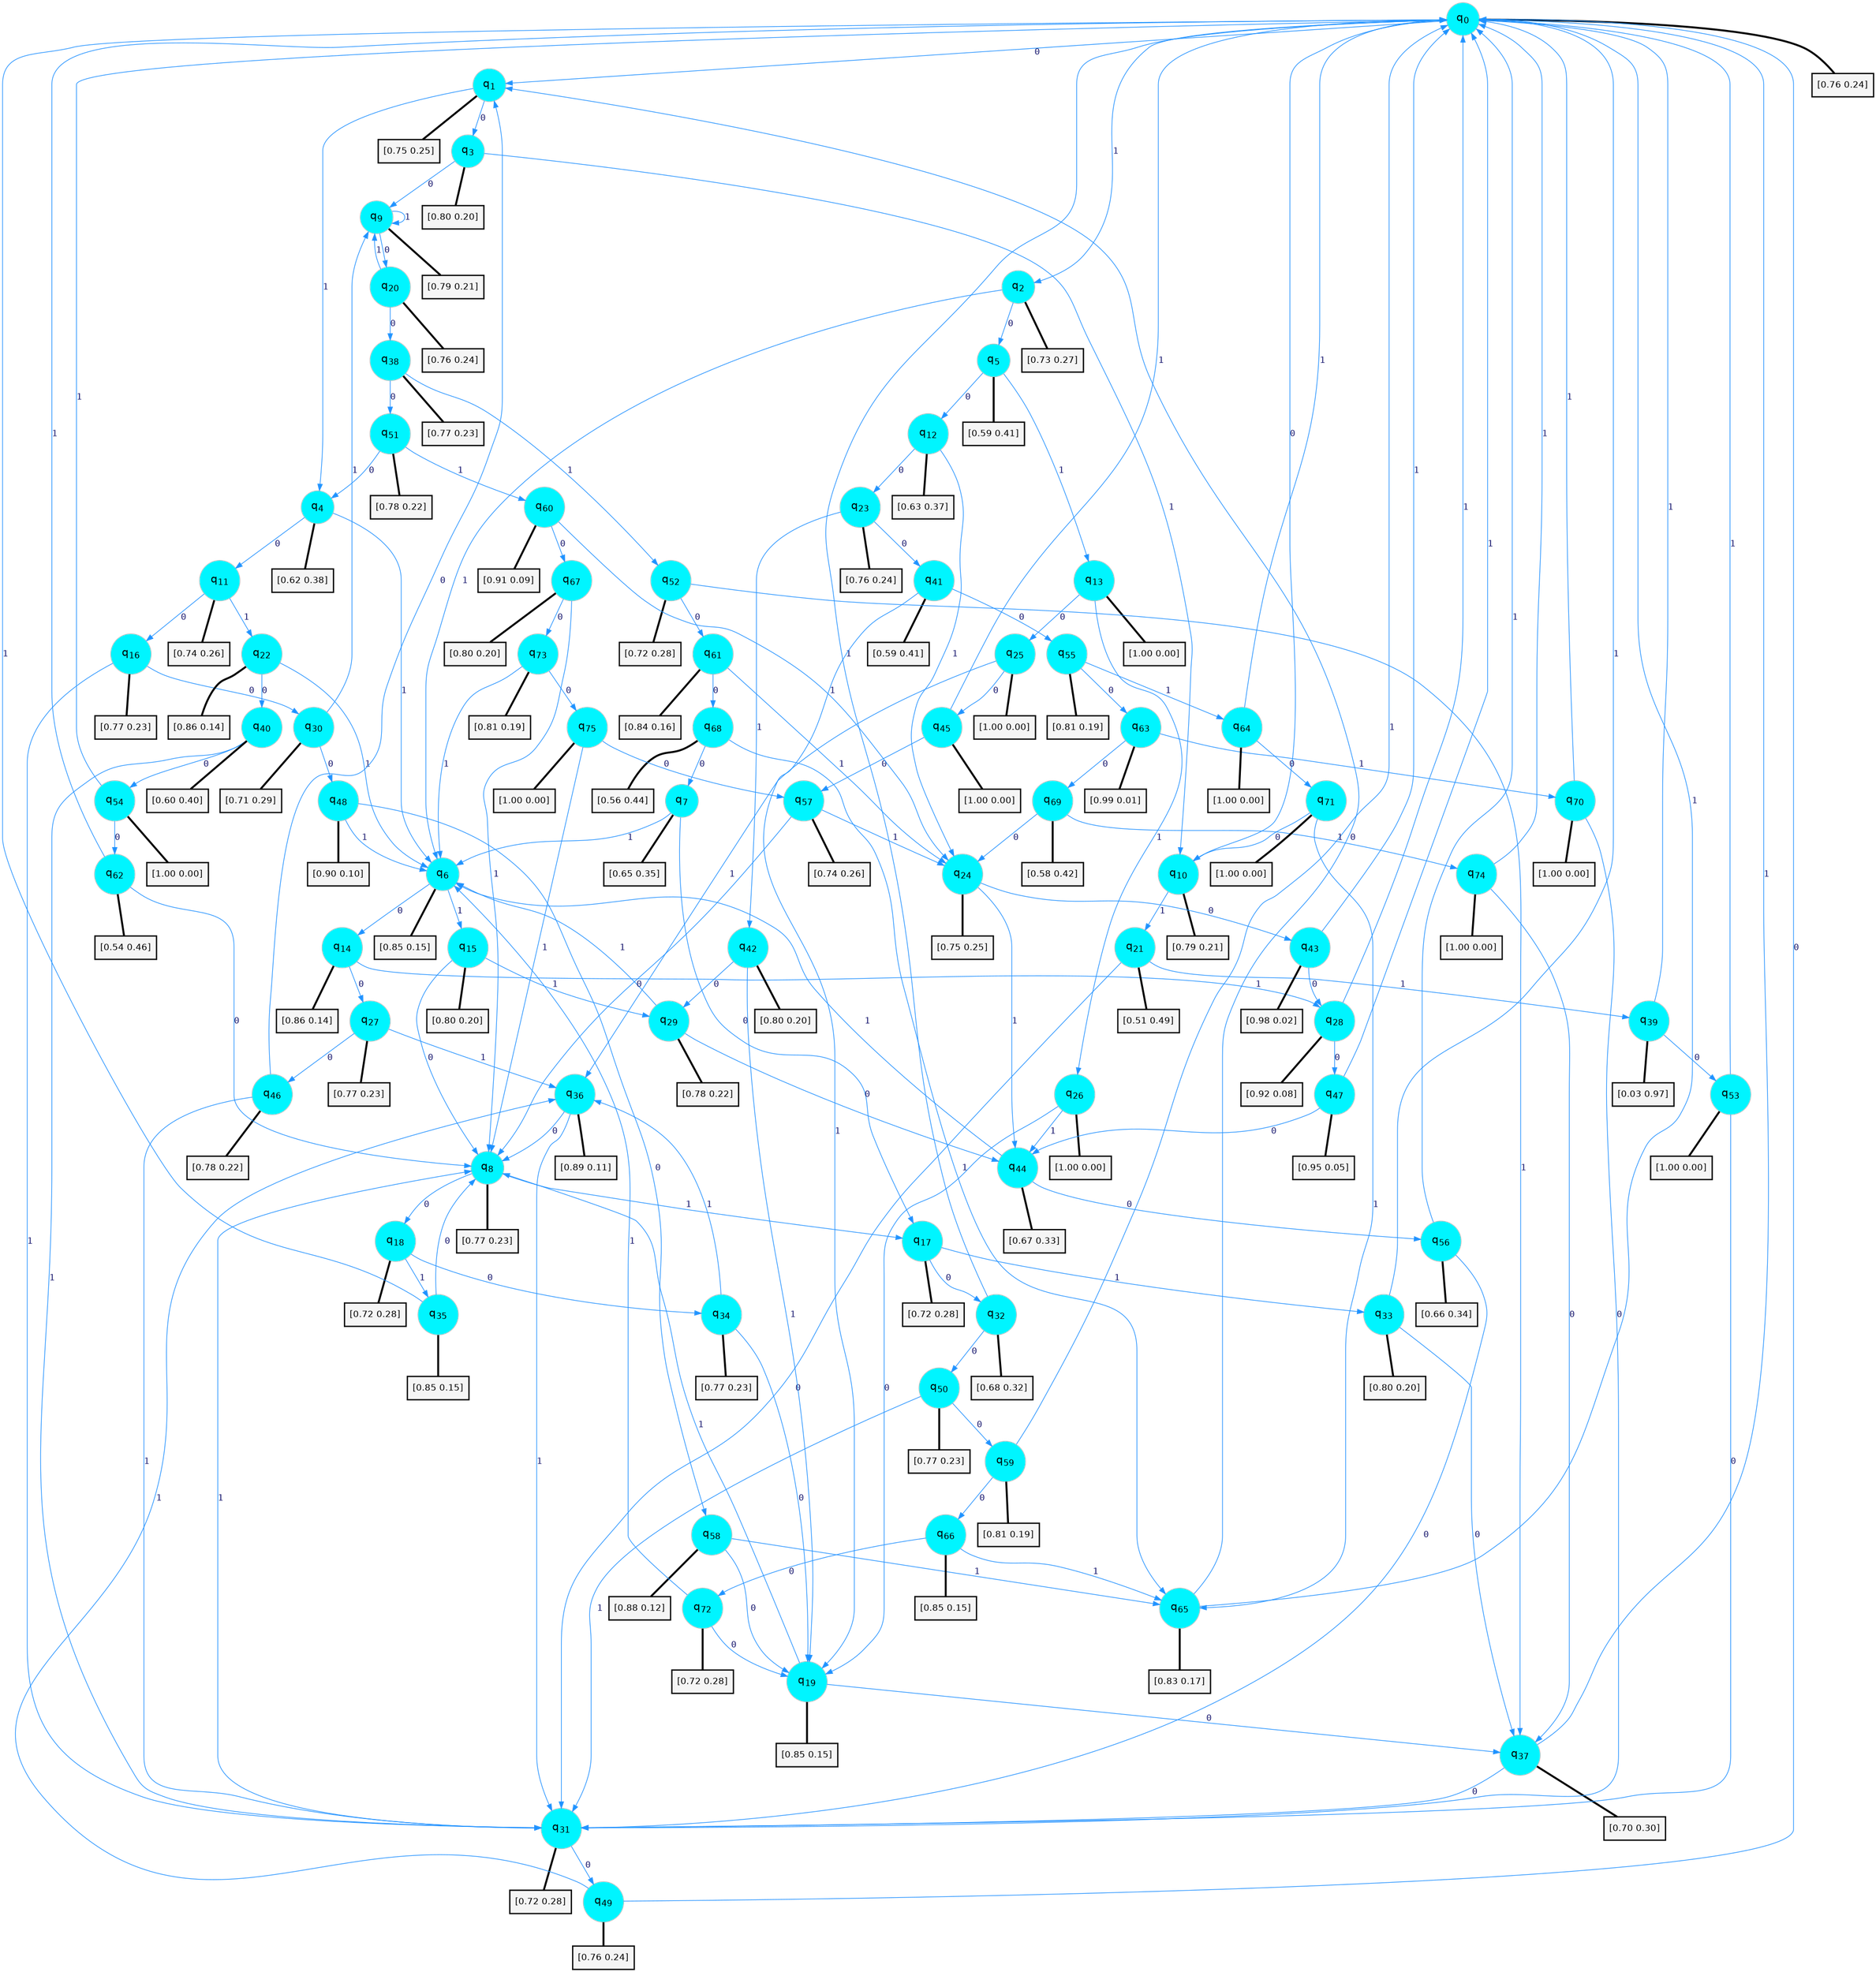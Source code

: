 digraph G {
graph [
bgcolor=transparent, dpi=300, rankdir=TD, size="40,25"];
node [
color=gray, fillcolor=turquoise1, fontcolor=black, fontname=Helvetica, fontsize=16, fontweight=bold, shape=circle, style=filled];
edge [
arrowsize=1, color=dodgerblue1, fontcolor=midnightblue, fontname=courier, fontweight=bold, penwidth=1, style=solid, weight=20];
0[label=<q<SUB>0</SUB>>];
1[label=<q<SUB>1</SUB>>];
2[label=<q<SUB>2</SUB>>];
3[label=<q<SUB>3</SUB>>];
4[label=<q<SUB>4</SUB>>];
5[label=<q<SUB>5</SUB>>];
6[label=<q<SUB>6</SUB>>];
7[label=<q<SUB>7</SUB>>];
8[label=<q<SUB>8</SUB>>];
9[label=<q<SUB>9</SUB>>];
10[label=<q<SUB>10</SUB>>];
11[label=<q<SUB>11</SUB>>];
12[label=<q<SUB>12</SUB>>];
13[label=<q<SUB>13</SUB>>];
14[label=<q<SUB>14</SUB>>];
15[label=<q<SUB>15</SUB>>];
16[label=<q<SUB>16</SUB>>];
17[label=<q<SUB>17</SUB>>];
18[label=<q<SUB>18</SUB>>];
19[label=<q<SUB>19</SUB>>];
20[label=<q<SUB>20</SUB>>];
21[label=<q<SUB>21</SUB>>];
22[label=<q<SUB>22</SUB>>];
23[label=<q<SUB>23</SUB>>];
24[label=<q<SUB>24</SUB>>];
25[label=<q<SUB>25</SUB>>];
26[label=<q<SUB>26</SUB>>];
27[label=<q<SUB>27</SUB>>];
28[label=<q<SUB>28</SUB>>];
29[label=<q<SUB>29</SUB>>];
30[label=<q<SUB>30</SUB>>];
31[label=<q<SUB>31</SUB>>];
32[label=<q<SUB>32</SUB>>];
33[label=<q<SUB>33</SUB>>];
34[label=<q<SUB>34</SUB>>];
35[label=<q<SUB>35</SUB>>];
36[label=<q<SUB>36</SUB>>];
37[label=<q<SUB>37</SUB>>];
38[label=<q<SUB>38</SUB>>];
39[label=<q<SUB>39</SUB>>];
40[label=<q<SUB>40</SUB>>];
41[label=<q<SUB>41</SUB>>];
42[label=<q<SUB>42</SUB>>];
43[label=<q<SUB>43</SUB>>];
44[label=<q<SUB>44</SUB>>];
45[label=<q<SUB>45</SUB>>];
46[label=<q<SUB>46</SUB>>];
47[label=<q<SUB>47</SUB>>];
48[label=<q<SUB>48</SUB>>];
49[label=<q<SUB>49</SUB>>];
50[label=<q<SUB>50</SUB>>];
51[label=<q<SUB>51</SUB>>];
52[label=<q<SUB>52</SUB>>];
53[label=<q<SUB>53</SUB>>];
54[label=<q<SUB>54</SUB>>];
55[label=<q<SUB>55</SUB>>];
56[label=<q<SUB>56</SUB>>];
57[label=<q<SUB>57</SUB>>];
58[label=<q<SUB>58</SUB>>];
59[label=<q<SUB>59</SUB>>];
60[label=<q<SUB>60</SUB>>];
61[label=<q<SUB>61</SUB>>];
62[label=<q<SUB>62</SUB>>];
63[label=<q<SUB>63</SUB>>];
64[label=<q<SUB>64</SUB>>];
65[label=<q<SUB>65</SUB>>];
66[label=<q<SUB>66</SUB>>];
67[label=<q<SUB>67</SUB>>];
68[label=<q<SUB>68</SUB>>];
69[label=<q<SUB>69</SUB>>];
70[label=<q<SUB>70</SUB>>];
71[label=<q<SUB>71</SUB>>];
72[label=<q<SUB>72</SUB>>];
73[label=<q<SUB>73</SUB>>];
74[label=<q<SUB>74</SUB>>];
75[label=<q<SUB>75</SUB>>];
76[label="[0.76 0.24]", shape=box,fontcolor=black, fontname=Helvetica, fontsize=14, penwidth=2, fillcolor=whitesmoke,color=black];
77[label="[0.75 0.25]", shape=box,fontcolor=black, fontname=Helvetica, fontsize=14, penwidth=2, fillcolor=whitesmoke,color=black];
78[label="[0.73 0.27]", shape=box,fontcolor=black, fontname=Helvetica, fontsize=14, penwidth=2, fillcolor=whitesmoke,color=black];
79[label="[0.80 0.20]", shape=box,fontcolor=black, fontname=Helvetica, fontsize=14, penwidth=2, fillcolor=whitesmoke,color=black];
80[label="[0.62 0.38]", shape=box,fontcolor=black, fontname=Helvetica, fontsize=14, penwidth=2, fillcolor=whitesmoke,color=black];
81[label="[0.59 0.41]", shape=box,fontcolor=black, fontname=Helvetica, fontsize=14, penwidth=2, fillcolor=whitesmoke,color=black];
82[label="[0.85 0.15]", shape=box,fontcolor=black, fontname=Helvetica, fontsize=14, penwidth=2, fillcolor=whitesmoke,color=black];
83[label="[0.65 0.35]", shape=box,fontcolor=black, fontname=Helvetica, fontsize=14, penwidth=2, fillcolor=whitesmoke,color=black];
84[label="[0.77 0.23]", shape=box,fontcolor=black, fontname=Helvetica, fontsize=14, penwidth=2, fillcolor=whitesmoke,color=black];
85[label="[0.79 0.21]", shape=box,fontcolor=black, fontname=Helvetica, fontsize=14, penwidth=2, fillcolor=whitesmoke,color=black];
86[label="[0.79 0.21]", shape=box,fontcolor=black, fontname=Helvetica, fontsize=14, penwidth=2, fillcolor=whitesmoke,color=black];
87[label="[0.74 0.26]", shape=box,fontcolor=black, fontname=Helvetica, fontsize=14, penwidth=2, fillcolor=whitesmoke,color=black];
88[label="[0.63 0.37]", shape=box,fontcolor=black, fontname=Helvetica, fontsize=14, penwidth=2, fillcolor=whitesmoke,color=black];
89[label="[1.00 0.00]", shape=box,fontcolor=black, fontname=Helvetica, fontsize=14, penwidth=2, fillcolor=whitesmoke,color=black];
90[label="[0.86 0.14]", shape=box,fontcolor=black, fontname=Helvetica, fontsize=14, penwidth=2, fillcolor=whitesmoke,color=black];
91[label="[0.80 0.20]", shape=box,fontcolor=black, fontname=Helvetica, fontsize=14, penwidth=2, fillcolor=whitesmoke,color=black];
92[label="[0.77 0.23]", shape=box,fontcolor=black, fontname=Helvetica, fontsize=14, penwidth=2, fillcolor=whitesmoke,color=black];
93[label="[0.72 0.28]", shape=box,fontcolor=black, fontname=Helvetica, fontsize=14, penwidth=2, fillcolor=whitesmoke,color=black];
94[label="[0.72 0.28]", shape=box,fontcolor=black, fontname=Helvetica, fontsize=14, penwidth=2, fillcolor=whitesmoke,color=black];
95[label="[0.85 0.15]", shape=box,fontcolor=black, fontname=Helvetica, fontsize=14, penwidth=2, fillcolor=whitesmoke,color=black];
96[label="[0.76 0.24]", shape=box,fontcolor=black, fontname=Helvetica, fontsize=14, penwidth=2, fillcolor=whitesmoke,color=black];
97[label="[0.51 0.49]", shape=box,fontcolor=black, fontname=Helvetica, fontsize=14, penwidth=2, fillcolor=whitesmoke,color=black];
98[label="[0.86 0.14]", shape=box,fontcolor=black, fontname=Helvetica, fontsize=14, penwidth=2, fillcolor=whitesmoke,color=black];
99[label="[0.76 0.24]", shape=box,fontcolor=black, fontname=Helvetica, fontsize=14, penwidth=2, fillcolor=whitesmoke,color=black];
100[label="[0.75 0.25]", shape=box,fontcolor=black, fontname=Helvetica, fontsize=14, penwidth=2, fillcolor=whitesmoke,color=black];
101[label="[1.00 0.00]", shape=box,fontcolor=black, fontname=Helvetica, fontsize=14, penwidth=2, fillcolor=whitesmoke,color=black];
102[label="[1.00 0.00]", shape=box,fontcolor=black, fontname=Helvetica, fontsize=14, penwidth=2, fillcolor=whitesmoke,color=black];
103[label="[0.77 0.23]", shape=box,fontcolor=black, fontname=Helvetica, fontsize=14, penwidth=2, fillcolor=whitesmoke,color=black];
104[label="[0.92 0.08]", shape=box,fontcolor=black, fontname=Helvetica, fontsize=14, penwidth=2, fillcolor=whitesmoke,color=black];
105[label="[0.78 0.22]", shape=box,fontcolor=black, fontname=Helvetica, fontsize=14, penwidth=2, fillcolor=whitesmoke,color=black];
106[label="[0.71 0.29]", shape=box,fontcolor=black, fontname=Helvetica, fontsize=14, penwidth=2, fillcolor=whitesmoke,color=black];
107[label="[0.72 0.28]", shape=box,fontcolor=black, fontname=Helvetica, fontsize=14, penwidth=2, fillcolor=whitesmoke,color=black];
108[label="[0.68 0.32]", shape=box,fontcolor=black, fontname=Helvetica, fontsize=14, penwidth=2, fillcolor=whitesmoke,color=black];
109[label="[0.80 0.20]", shape=box,fontcolor=black, fontname=Helvetica, fontsize=14, penwidth=2, fillcolor=whitesmoke,color=black];
110[label="[0.77 0.23]", shape=box,fontcolor=black, fontname=Helvetica, fontsize=14, penwidth=2, fillcolor=whitesmoke,color=black];
111[label="[0.85 0.15]", shape=box,fontcolor=black, fontname=Helvetica, fontsize=14, penwidth=2, fillcolor=whitesmoke,color=black];
112[label="[0.89 0.11]", shape=box,fontcolor=black, fontname=Helvetica, fontsize=14, penwidth=2, fillcolor=whitesmoke,color=black];
113[label="[0.70 0.30]", shape=box,fontcolor=black, fontname=Helvetica, fontsize=14, penwidth=2, fillcolor=whitesmoke,color=black];
114[label="[0.77 0.23]", shape=box,fontcolor=black, fontname=Helvetica, fontsize=14, penwidth=2, fillcolor=whitesmoke,color=black];
115[label="[0.03 0.97]", shape=box,fontcolor=black, fontname=Helvetica, fontsize=14, penwidth=2, fillcolor=whitesmoke,color=black];
116[label="[0.60 0.40]", shape=box,fontcolor=black, fontname=Helvetica, fontsize=14, penwidth=2, fillcolor=whitesmoke,color=black];
117[label="[0.59 0.41]", shape=box,fontcolor=black, fontname=Helvetica, fontsize=14, penwidth=2, fillcolor=whitesmoke,color=black];
118[label="[0.80 0.20]", shape=box,fontcolor=black, fontname=Helvetica, fontsize=14, penwidth=2, fillcolor=whitesmoke,color=black];
119[label="[0.98 0.02]", shape=box,fontcolor=black, fontname=Helvetica, fontsize=14, penwidth=2, fillcolor=whitesmoke,color=black];
120[label="[0.67 0.33]", shape=box,fontcolor=black, fontname=Helvetica, fontsize=14, penwidth=2, fillcolor=whitesmoke,color=black];
121[label="[1.00 0.00]", shape=box,fontcolor=black, fontname=Helvetica, fontsize=14, penwidth=2, fillcolor=whitesmoke,color=black];
122[label="[0.78 0.22]", shape=box,fontcolor=black, fontname=Helvetica, fontsize=14, penwidth=2, fillcolor=whitesmoke,color=black];
123[label="[0.95 0.05]", shape=box,fontcolor=black, fontname=Helvetica, fontsize=14, penwidth=2, fillcolor=whitesmoke,color=black];
124[label="[0.90 0.10]", shape=box,fontcolor=black, fontname=Helvetica, fontsize=14, penwidth=2, fillcolor=whitesmoke,color=black];
125[label="[0.76 0.24]", shape=box,fontcolor=black, fontname=Helvetica, fontsize=14, penwidth=2, fillcolor=whitesmoke,color=black];
126[label="[0.77 0.23]", shape=box,fontcolor=black, fontname=Helvetica, fontsize=14, penwidth=2, fillcolor=whitesmoke,color=black];
127[label="[0.78 0.22]", shape=box,fontcolor=black, fontname=Helvetica, fontsize=14, penwidth=2, fillcolor=whitesmoke,color=black];
128[label="[0.72 0.28]", shape=box,fontcolor=black, fontname=Helvetica, fontsize=14, penwidth=2, fillcolor=whitesmoke,color=black];
129[label="[1.00 0.00]", shape=box,fontcolor=black, fontname=Helvetica, fontsize=14, penwidth=2, fillcolor=whitesmoke,color=black];
130[label="[1.00 0.00]", shape=box,fontcolor=black, fontname=Helvetica, fontsize=14, penwidth=2, fillcolor=whitesmoke,color=black];
131[label="[0.81 0.19]", shape=box,fontcolor=black, fontname=Helvetica, fontsize=14, penwidth=2, fillcolor=whitesmoke,color=black];
132[label="[0.66 0.34]", shape=box,fontcolor=black, fontname=Helvetica, fontsize=14, penwidth=2, fillcolor=whitesmoke,color=black];
133[label="[0.74 0.26]", shape=box,fontcolor=black, fontname=Helvetica, fontsize=14, penwidth=2, fillcolor=whitesmoke,color=black];
134[label="[0.88 0.12]", shape=box,fontcolor=black, fontname=Helvetica, fontsize=14, penwidth=2, fillcolor=whitesmoke,color=black];
135[label="[0.81 0.19]", shape=box,fontcolor=black, fontname=Helvetica, fontsize=14, penwidth=2, fillcolor=whitesmoke,color=black];
136[label="[0.91 0.09]", shape=box,fontcolor=black, fontname=Helvetica, fontsize=14, penwidth=2, fillcolor=whitesmoke,color=black];
137[label="[0.84 0.16]", shape=box,fontcolor=black, fontname=Helvetica, fontsize=14, penwidth=2, fillcolor=whitesmoke,color=black];
138[label="[0.54 0.46]", shape=box,fontcolor=black, fontname=Helvetica, fontsize=14, penwidth=2, fillcolor=whitesmoke,color=black];
139[label="[0.99 0.01]", shape=box,fontcolor=black, fontname=Helvetica, fontsize=14, penwidth=2, fillcolor=whitesmoke,color=black];
140[label="[1.00 0.00]", shape=box,fontcolor=black, fontname=Helvetica, fontsize=14, penwidth=2, fillcolor=whitesmoke,color=black];
141[label="[0.83 0.17]", shape=box,fontcolor=black, fontname=Helvetica, fontsize=14, penwidth=2, fillcolor=whitesmoke,color=black];
142[label="[0.85 0.15]", shape=box,fontcolor=black, fontname=Helvetica, fontsize=14, penwidth=2, fillcolor=whitesmoke,color=black];
143[label="[0.80 0.20]", shape=box,fontcolor=black, fontname=Helvetica, fontsize=14, penwidth=2, fillcolor=whitesmoke,color=black];
144[label="[0.56 0.44]", shape=box,fontcolor=black, fontname=Helvetica, fontsize=14, penwidth=2, fillcolor=whitesmoke,color=black];
145[label="[0.58 0.42]", shape=box,fontcolor=black, fontname=Helvetica, fontsize=14, penwidth=2, fillcolor=whitesmoke,color=black];
146[label="[1.00 0.00]", shape=box,fontcolor=black, fontname=Helvetica, fontsize=14, penwidth=2, fillcolor=whitesmoke,color=black];
147[label="[1.00 0.00]", shape=box,fontcolor=black, fontname=Helvetica, fontsize=14, penwidth=2, fillcolor=whitesmoke,color=black];
148[label="[0.72 0.28]", shape=box,fontcolor=black, fontname=Helvetica, fontsize=14, penwidth=2, fillcolor=whitesmoke,color=black];
149[label="[0.81 0.19]", shape=box,fontcolor=black, fontname=Helvetica, fontsize=14, penwidth=2, fillcolor=whitesmoke,color=black];
150[label="[1.00 0.00]", shape=box,fontcolor=black, fontname=Helvetica, fontsize=14, penwidth=2, fillcolor=whitesmoke,color=black];
151[label="[1.00 0.00]", shape=box,fontcolor=black, fontname=Helvetica, fontsize=14, penwidth=2, fillcolor=whitesmoke,color=black];
0->1 [label=0];
0->2 [label=1];
0->76 [arrowhead=none, penwidth=3,color=black];
1->3 [label=0];
1->4 [label=1];
1->77 [arrowhead=none, penwidth=3,color=black];
2->5 [label=0];
2->6 [label=1];
2->78 [arrowhead=none, penwidth=3,color=black];
3->9 [label=0];
3->10 [label=1];
3->79 [arrowhead=none, penwidth=3,color=black];
4->11 [label=0];
4->6 [label=1];
4->80 [arrowhead=none, penwidth=3,color=black];
5->12 [label=0];
5->13 [label=1];
5->81 [arrowhead=none, penwidth=3,color=black];
6->14 [label=0];
6->15 [label=1];
6->82 [arrowhead=none, penwidth=3,color=black];
7->17 [label=0];
7->6 [label=1];
7->83 [arrowhead=none, penwidth=3,color=black];
8->18 [label=0];
8->17 [label=1];
8->84 [arrowhead=none, penwidth=3,color=black];
9->20 [label=0];
9->9 [label=1];
9->85 [arrowhead=none, penwidth=3,color=black];
10->0 [label=0];
10->21 [label=1];
10->86 [arrowhead=none, penwidth=3,color=black];
11->16 [label=0];
11->22 [label=1];
11->87 [arrowhead=none, penwidth=3,color=black];
12->23 [label=0];
12->24 [label=1];
12->88 [arrowhead=none, penwidth=3,color=black];
13->25 [label=0];
13->26 [label=1];
13->89 [arrowhead=none, penwidth=3,color=black];
14->27 [label=0];
14->28 [label=1];
14->90 [arrowhead=none, penwidth=3,color=black];
15->8 [label=0];
15->29 [label=1];
15->91 [arrowhead=none, penwidth=3,color=black];
16->30 [label=0];
16->31 [label=1];
16->92 [arrowhead=none, penwidth=3,color=black];
17->32 [label=0];
17->33 [label=1];
17->93 [arrowhead=none, penwidth=3,color=black];
18->34 [label=0];
18->35 [label=1];
18->94 [arrowhead=none, penwidth=3,color=black];
19->37 [label=0];
19->8 [label=1];
19->95 [arrowhead=none, penwidth=3,color=black];
20->38 [label=0];
20->9 [label=1];
20->96 [arrowhead=none, penwidth=3,color=black];
21->31 [label=0];
21->39 [label=1];
21->97 [arrowhead=none, penwidth=3,color=black];
22->40 [label=0];
22->6 [label=1];
22->98 [arrowhead=none, penwidth=3,color=black];
23->41 [label=0];
23->42 [label=1];
23->99 [arrowhead=none, penwidth=3,color=black];
24->43 [label=0];
24->44 [label=1];
24->100 [arrowhead=none, penwidth=3,color=black];
25->45 [label=0];
25->36 [label=1];
25->101 [arrowhead=none, penwidth=3,color=black];
26->19 [label=0];
26->44 [label=1];
26->102 [arrowhead=none, penwidth=3,color=black];
27->46 [label=0];
27->36 [label=1];
27->103 [arrowhead=none, penwidth=3,color=black];
28->47 [label=0];
28->0 [label=1];
28->104 [arrowhead=none, penwidth=3,color=black];
29->44 [label=0];
29->6 [label=1];
29->105 [arrowhead=none, penwidth=3,color=black];
30->48 [label=0];
30->9 [label=1];
30->106 [arrowhead=none, penwidth=3,color=black];
31->49 [label=0];
31->8 [label=1];
31->107 [arrowhead=none, penwidth=3,color=black];
32->50 [label=0];
32->0 [label=1];
32->108 [arrowhead=none, penwidth=3,color=black];
33->37 [label=0];
33->0 [label=1];
33->109 [arrowhead=none, penwidth=3,color=black];
34->19 [label=0];
34->36 [label=1];
34->110 [arrowhead=none, penwidth=3,color=black];
35->8 [label=0];
35->0 [label=1];
35->111 [arrowhead=none, penwidth=3,color=black];
36->8 [label=0];
36->31 [label=1];
36->112 [arrowhead=none, penwidth=3,color=black];
37->31 [label=0];
37->0 [label=1];
37->113 [arrowhead=none, penwidth=3,color=black];
38->51 [label=0];
38->52 [label=1];
38->114 [arrowhead=none, penwidth=3,color=black];
39->53 [label=0];
39->0 [label=1];
39->115 [arrowhead=none, penwidth=3,color=black];
40->54 [label=0];
40->31 [label=1];
40->116 [arrowhead=none, penwidth=3,color=black];
41->55 [label=0];
41->19 [label=1];
41->117 [arrowhead=none, penwidth=3,color=black];
42->29 [label=0];
42->19 [label=1];
42->118 [arrowhead=none, penwidth=3,color=black];
43->28 [label=0];
43->0 [label=1];
43->119 [arrowhead=none, penwidth=3,color=black];
44->56 [label=0];
44->6 [label=1];
44->120 [arrowhead=none, penwidth=3,color=black];
45->57 [label=0];
45->0 [label=1];
45->121 [arrowhead=none, penwidth=3,color=black];
46->1 [label=0];
46->31 [label=1];
46->122 [arrowhead=none, penwidth=3,color=black];
47->44 [label=0];
47->0 [label=1];
47->123 [arrowhead=none, penwidth=3,color=black];
48->58 [label=0];
48->6 [label=1];
48->124 [arrowhead=none, penwidth=3,color=black];
49->0 [label=0];
49->36 [label=1];
49->125 [arrowhead=none, penwidth=3,color=black];
50->59 [label=0];
50->31 [label=1];
50->126 [arrowhead=none, penwidth=3,color=black];
51->4 [label=0];
51->60 [label=1];
51->127 [arrowhead=none, penwidth=3,color=black];
52->61 [label=0];
52->37 [label=1];
52->128 [arrowhead=none, penwidth=3,color=black];
53->31 [label=0];
53->0 [label=1];
53->129 [arrowhead=none, penwidth=3,color=black];
54->62 [label=0];
54->0 [label=1];
54->130 [arrowhead=none, penwidth=3,color=black];
55->63 [label=0];
55->64 [label=1];
55->131 [arrowhead=none, penwidth=3,color=black];
56->31 [label=0];
56->0 [label=1];
56->132 [arrowhead=none, penwidth=3,color=black];
57->8 [label=0];
57->24 [label=1];
57->133 [arrowhead=none, penwidth=3,color=black];
58->19 [label=0];
58->65 [label=1];
58->134 [arrowhead=none, penwidth=3,color=black];
59->66 [label=0];
59->0 [label=1];
59->135 [arrowhead=none, penwidth=3,color=black];
60->67 [label=0];
60->24 [label=1];
60->136 [arrowhead=none, penwidth=3,color=black];
61->68 [label=0];
61->24 [label=1];
61->137 [arrowhead=none, penwidth=3,color=black];
62->8 [label=0];
62->0 [label=1];
62->138 [arrowhead=none, penwidth=3,color=black];
63->69 [label=0];
63->70 [label=1];
63->139 [arrowhead=none, penwidth=3,color=black];
64->71 [label=0];
64->0 [label=1];
64->140 [arrowhead=none, penwidth=3,color=black];
65->1 [label=0];
65->0 [label=1];
65->141 [arrowhead=none, penwidth=3,color=black];
66->72 [label=0];
66->65 [label=1];
66->142 [arrowhead=none, penwidth=3,color=black];
67->73 [label=0];
67->8 [label=1];
67->143 [arrowhead=none, penwidth=3,color=black];
68->7 [label=0];
68->65 [label=1];
68->144 [arrowhead=none, penwidth=3,color=black];
69->24 [label=0];
69->74 [label=1];
69->145 [arrowhead=none, penwidth=3,color=black];
70->31 [label=0];
70->0 [label=1];
70->146 [arrowhead=none, penwidth=3,color=black];
71->10 [label=0];
71->65 [label=1];
71->147 [arrowhead=none, penwidth=3,color=black];
72->19 [label=0];
72->6 [label=1];
72->148 [arrowhead=none, penwidth=3,color=black];
73->75 [label=0];
73->6 [label=1];
73->149 [arrowhead=none, penwidth=3,color=black];
74->37 [label=0];
74->0 [label=1];
74->150 [arrowhead=none, penwidth=3,color=black];
75->57 [label=0];
75->8 [label=1];
75->151 [arrowhead=none, penwidth=3,color=black];
}

